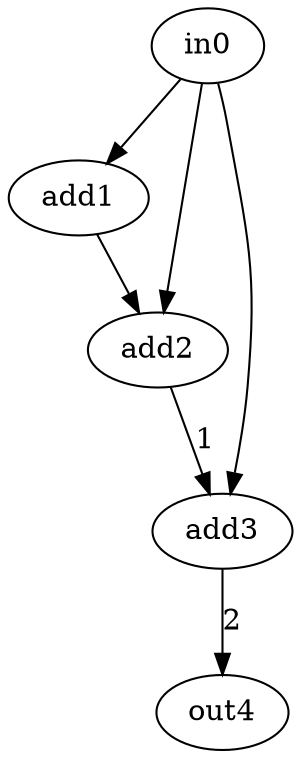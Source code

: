 strict digraph "arf" {
0 [alap=0, asap=0, label=in0, op=in];
1 [alap=1, asap=1, label=add1, op=addi, value=2];
2 [alap=2, asap=2, label=add2, op=add, value=2];
3 [alap=3, asap=3, label=add3, op=add, value=2];
4 [alap=4, asap=4, label=out4, op=out];
0 -> 1  [port=0, w=0];
0 -> 2  [port=0, w=0];
0 -> 3  [port=0, w=0];
1 -> 2  [port=1, w=0];
2 -> 3  [label=1, port=1, w=1];
3 -> 4  [label=2, port=0, w=2];
}

